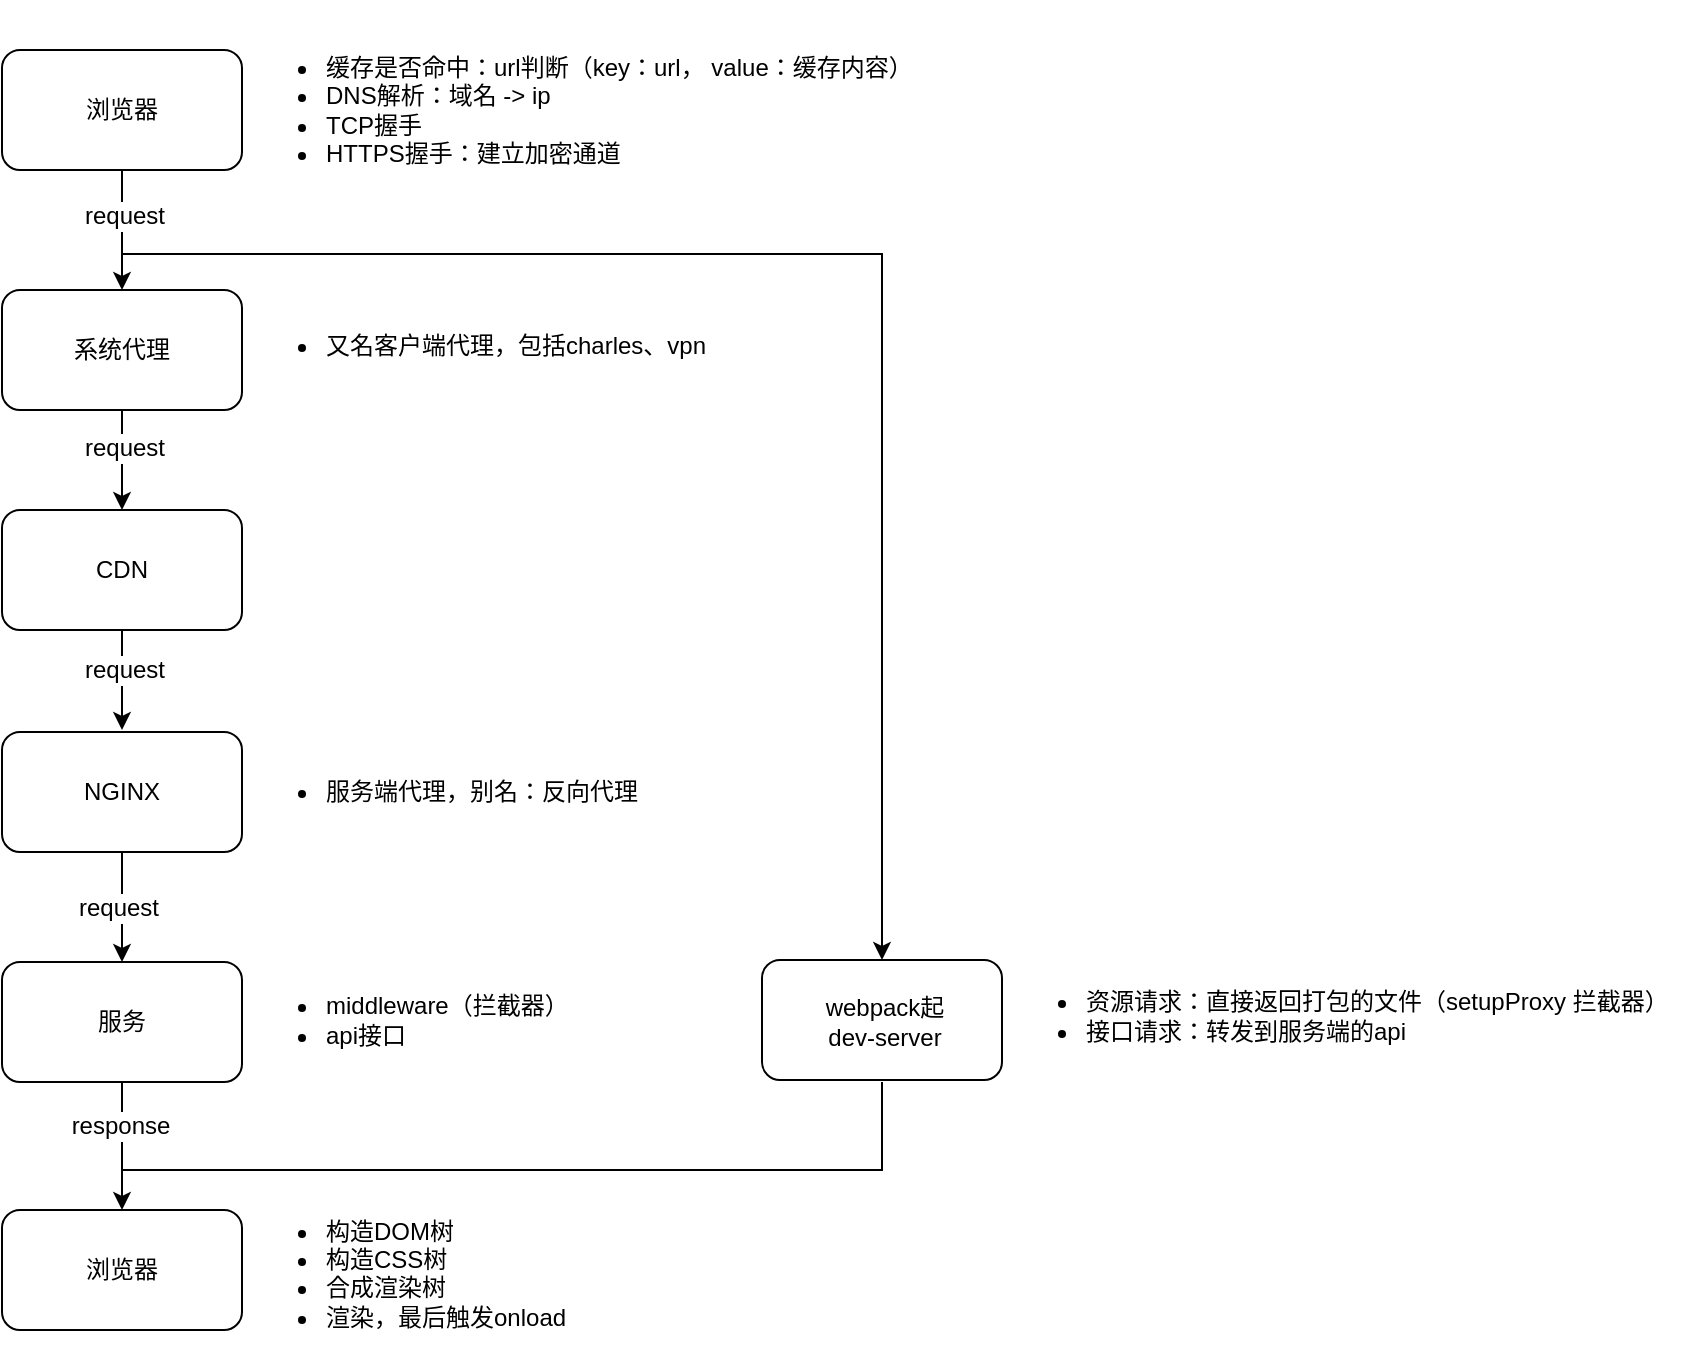 <mxfile version="17.4.6" type="github">
  <diagram id="JGPQCW5gAmpu3gvBnbKe" name="Page-1">
    <mxGraphModel dx="1018" dy="691" grid="1" gridSize="10" guides="1" tooltips="1" connect="1" arrows="1" fold="1" page="1" pageScale="1" pageWidth="827" pageHeight="1169" math="0" shadow="0">
      <root>
        <mxCell id="0" />
        <mxCell id="1" parent="0" />
        <mxCell id="3CeP4ZvoXlfSYl2eUqAp-17" style="edgeStyle=orthogonalEdgeStyle;rounded=0;orthogonalLoop=1;jettySize=auto;html=1;exitX=0.5;exitY=1;exitDx=0;exitDy=0;entryX=0.5;entryY=0;entryDx=0;entryDy=0;fontSize=12;" edge="1" parent="1" source="3CeP4ZvoXlfSYl2eUqAp-1" target="3CeP4ZvoXlfSYl2eUqAp-3">
          <mxGeometry relative="1" as="geometry" />
        </mxCell>
        <mxCell id="3CeP4ZvoXlfSYl2eUqAp-18" value="request" style="edgeLabel;html=1;align=center;verticalAlign=middle;resizable=0;points=[];fontSize=12;" vertex="1" connectable="0" parent="3CeP4ZvoXlfSYl2eUqAp-17">
          <mxGeometry x="-0.25" y="1" relative="1" as="geometry">
            <mxPoint as="offset" />
          </mxGeometry>
        </mxCell>
        <mxCell id="3CeP4ZvoXlfSYl2eUqAp-1" value="" style="rounded=1;whiteSpace=wrap;html=1;" vertex="1" parent="1">
          <mxGeometry x="40" y="60" width="120" height="60" as="geometry" />
        </mxCell>
        <mxCell id="3CeP4ZvoXlfSYl2eUqAp-2" value="浏览器" style="text;html=1;strokeColor=none;fillColor=none;align=center;verticalAlign=middle;whiteSpace=wrap;rounded=0;" vertex="1" parent="1">
          <mxGeometry x="70" y="75" width="60" height="30" as="geometry" />
        </mxCell>
        <mxCell id="3CeP4ZvoXlfSYl2eUqAp-22" style="edgeStyle=orthogonalEdgeStyle;rounded=0;orthogonalLoop=1;jettySize=auto;html=1;fontSize=12;entryX=0.5;entryY=0;entryDx=0;entryDy=0;" edge="1" parent="1" source="3CeP4ZvoXlfSYl2eUqAp-3" target="3CeP4ZvoXlfSYl2eUqAp-7">
          <mxGeometry relative="1" as="geometry">
            <mxPoint x="100" y="290" as="targetPoint" />
          </mxGeometry>
        </mxCell>
        <mxCell id="3CeP4ZvoXlfSYl2eUqAp-26" value="request" style="edgeLabel;html=1;align=center;verticalAlign=middle;resizable=0;points=[];fontSize=12;" vertex="1" connectable="0" parent="3CeP4ZvoXlfSYl2eUqAp-22">
          <mxGeometry x="-0.24" y="1" relative="1" as="geometry">
            <mxPoint as="offset" />
          </mxGeometry>
        </mxCell>
        <mxCell id="3CeP4ZvoXlfSYl2eUqAp-3" value="" style="rounded=1;whiteSpace=wrap;html=1;" vertex="1" parent="1">
          <mxGeometry x="40" y="180" width="120" height="60" as="geometry" />
        </mxCell>
        <mxCell id="3CeP4ZvoXlfSYl2eUqAp-4" value="系统代理" style="text;html=1;strokeColor=none;fillColor=none;align=center;verticalAlign=middle;whiteSpace=wrap;rounded=0;" vertex="1" parent="1">
          <mxGeometry x="70" y="195" width="60" height="30" as="geometry" />
        </mxCell>
        <mxCell id="3CeP4ZvoXlfSYl2eUqAp-41" style="edgeStyle=orthogonalEdgeStyle;rounded=0;orthogonalLoop=1;jettySize=auto;html=1;exitX=0.5;exitY=1;exitDx=0;exitDy=0;entryX=0.5;entryY=0;entryDx=0;entryDy=0;fontSize=12;" edge="1" parent="1" source="3CeP4ZvoXlfSYl2eUqAp-5" target="3CeP4ZvoXlfSYl2eUqAp-39">
          <mxGeometry relative="1" as="geometry" />
        </mxCell>
        <mxCell id="3CeP4ZvoXlfSYl2eUqAp-43" value="response" style="edgeLabel;html=1;align=center;verticalAlign=middle;resizable=0;points=[];fontSize=12;" vertex="1" connectable="0" parent="3CeP4ZvoXlfSYl2eUqAp-41">
          <mxGeometry x="-0.359" y="-1" relative="1" as="geometry">
            <mxPoint y="1" as="offset" />
          </mxGeometry>
        </mxCell>
        <mxCell id="3CeP4ZvoXlfSYl2eUqAp-5" value="" style="rounded=1;whiteSpace=wrap;html=1;" vertex="1" parent="1">
          <mxGeometry x="40" y="516" width="120" height="60" as="geometry" />
        </mxCell>
        <mxCell id="3CeP4ZvoXlfSYl2eUqAp-6" value="服务" style="text;html=1;strokeColor=none;fillColor=none;align=center;verticalAlign=middle;whiteSpace=wrap;rounded=0;" vertex="1" parent="1">
          <mxGeometry x="70" y="531" width="60" height="30" as="geometry" />
        </mxCell>
        <mxCell id="3CeP4ZvoXlfSYl2eUqAp-25" style="edgeStyle=orthogonalEdgeStyle;rounded=0;orthogonalLoop=1;jettySize=auto;html=1;exitX=0.5;exitY=1;exitDx=0;exitDy=0;fontSize=12;" edge="1" parent="1" source="3CeP4ZvoXlfSYl2eUqAp-7">
          <mxGeometry relative="1" as="geometry">
            <mxPoint x="100" y="400" as="targetPoint" />
          </mxGeometry>
        </mxCell>
        <mxCell id="3CeP4ZvoXlfSYl2eUqAp-27" value="request" style="edgeLabel;html=1;align=center;verticalAlign=middle;resizable=0;points=[];fontSize=12;" vertex="1" connectable="0" parent="3CeP4ZvoXlfSYl2eUqAp-25">
          <mxGeometry x="-0.2" y="1" relative="1" as="geometry">
            <mxPoint as="offset" />
          </mxGeometry>
        </mxCell>
        <mxCell id="3CeP4ZvoXlfSYl2eUqAp-7" value="" style="rounded=1;whiteSpace=wrap;html=1;" vertex="1" parent="1">
          <mxGeometry x="40" y="290" width="120" height="60" as="geometry" />
        </mxCell>
        <mxCell id="3CeP4ZvoXlfSYl2eUqAp-8" value="CDN" style="text;html=1;strokeColor=none;fillColor=none;align=center;verticalAlign=middle;whiteSpace=wrap;rounded=0;" vertex="1" parent="1">
          <mxGeometry x="70" y="305" width="60" height="30" as="geometry" />
        </mxCell>
        <mxCell id="3CeP4ZvoXlfSYl2eUqAp-16" value="&lt;ul style=&quot;font-size: 12px&quot;&gt;&lt;li&gt;缓存是否命中：url判断（key：url， value：缓存内容）&lt;/li&gt;&lt;li&gt;DNS解析：域名 -&amp;gt; ip&lt;/li&gt;&lt;li&gt;TCP握手&lt;/li&gt;&lt;li&gt;HTTPS握手：建立加密通道&lt;/li&gt;&lt;/ul&gt;" style="text;strokeColor=none;fillColor=none;html=1;whiteSpace=wrap;verticalAlign=middle;overflow=hidden;fontSize=19;" vertex="1" parent="1">
          <mxGeometry x="160" y="35" width="620" height="110" as="geometry" />
        </mxCell>
        <mxCell id="3CeP4ZvoXlfSYl2eUqAp-19" value="&lt;ul&gt;&lt;li&gt;又名客户端代理，包括charles、vpn&lt;/li&gt;&lt;/ul&gt;" style="text;strokeColor=none;fillColor=none;html=1;whiteSpace=wrap;verticalAlign=middle;overflow=hidden;fontSize=12;" vertex="1" parent="1">
          <mxGeometry x="160" y="168" width="460" height="80" as="geometry" />
        </mxCell>
        <mxCell id="3CeP4ZvoXlfSYl2eUqAp-29" style="edgeStyle=orthogonalEdgeStyle;rounded=0;orthogonalLoop=1;jettySize=auto;html=1;exitX=0.5;exitY=1;exitDx=0;exitDy=0;entryX=0.5;entryY=0;entryDx=0;entryDy=0;fontSize=12;" edge="1" parent="1" source="3CeP4ZvoXlfSYl2eUqAp-23" target="3CeP4ZvoXlfSYl2eUqAp-5">
          <mxGeometry relative="1" as="geometry" />
        </mxCell>
        <mxCell id="3CeP4ZvoXlfSYl2eUqAp-30" value="request" style="edgeLabel;html=1;align=center;verticalAlign=middle;resizable=0;points=[];fontSize=12;" vertex="1" connectable="0" parent="3CeP4ZvoXlfSYl2eUqAp-29">
          <mxGeometry x="0.018" y="-2" relative="1" as="geometry">
            <mxPoint as="offset" />
          </mxGeometry>
        </mxCell>
        <mxCell id="3CeP4ZvoXlfSYl2eUqAp-23" value="" style="rounded=1;whiteSpace=wrap;html=1;" vertex="1" parent="1">
          <mxGeometry x="40" y="401" width="120" height="60" as="geometry" />
        </mxCell>
        <mxCell id="3CeP4ZvoXlfSYl2eUqAp-24" value="NGINX" style="text;html=1;strokeColor=none;fillColor=none;align=center;verticalAlign=middle;whiteSpace=wrap;rounded=0;" vertex="1" parent="1">
          <mxGeometry x="70" y="416" width="60" height="30" as="geometry" />
        </mxCell>
        <mxCell id="3CeP4ZvoXlfSYl2eUqAp-31" value="&lt;ul&gt;&lt;li&gt;middleware（拦截器）&lt;/li&gt;&lt;li&gt;api接口&lt;/li&gt;&lt;/ul&gt;" style="text;strokeColor=none;fillColor=none;html=1;whiteSpace=wrap;verticalAlign=middle;overflow=hidden;fontSize=12;" vertex="1" parent="1">
          <mxGeometry x="160" y="505" width="260" height="80" as="geometry" />
        </mxCell>
        <mxCell id="3CeP4ZvoXlfSYl2eUqAp-34" value="" style="endArrow=classic;html=1;rounded=0;fontSize=12;entryX=0.5;entryY=0;entryDx=0;entryDy=0;" edge="1" parent="1" target="3CeP4ZvoXlfSYl2eUqAp-35">
          <mxGeometry width="50" height="50" relative="1" as="geometry">
            <mxPoint x="100" y="162" as="sourcePoint" />
            <mxPoint x="480" y="510" as="targetPoint" />
            <Array as="points">
              <mxPoint x="480" y="162" />
            </Array>
          </mxGeometry>
        </mxCell>
        <mxCell id="3CeP4ZvoXlfSYl2eUqAp-35" value="" style="rounded=1;whiteSpace=wrap;html=1;" vertex="1" parent="1">
          <mxGeometry x="420" y="515" width="120" height="60" as="geometry" />
        </mxCell>
        <mxCell id="3CeP4ZvoXlfSYl2eUqAp-36" value="webpack起dev-server" style="text;html=1;strokeColor=none;fillColor=none;align=center;verticalAlign=middle;whiteSpace=wrap;rounded=0;" vertex="1" parent="1">
          <mxGeometry x="442" y="531" width="79" height="30" as="geometry" />
        </mxCell>
        <mxCell id="3CeP4ZvoXlfSYl2eUqAp-37" value="&lt;ul&gt;&lt;li&gt;服务端代理，别名：反向代理&lt;/li&gt;&lt;/ul&gt;" style="text;strokeColor=none;fillColor=none;html=1;whiteSpace=wrap;verticalAlign=middle;overflow=hidden;fontSize=12;" vertex="1" parent="1">
          <mxGeometry x="160" y="391" width="290" height="80" as="geometry" />
        </mxCell>
        <mxCell id="3CeP4ZvoXlfSYl2eUqAp-38" value="&lt;ul&gt;&lt;li&gt;资源请求：直接返回打包的文件（setupProxy 拦截器）&lt;/li&gt;&lt;li&gt;接口请求：转发到服务端的api&lt;/li&gt;&lt;/ul&gt;" style="text;strokeColor=none;fillColor=none;html=1;whiteSpace=wrap;verticalAlign=middle;overflow=hidden;fontSize=12;" vertex="1" parent="1">
          <mxGeometry x="540" y="500" width="340" height="85" as="geometry" />
        </mxCell>
        <mxCell id="3CeP4ZvoXlfSYl2eUqAp-39" value="" style="rounded=1;whiteSpace=wrap;html=1;" vertex="1" parent="1">
          <mxGeometry x="40" y="640" width="120" height="60" as="geometry" />
        </mxCell>
        <mxCell id="3CeP4ZvoXlfSYl2eUqAp-40" value="浏览器" style="text;html=1;strokeColor=none;fillColor=none;align=center;verticalAlign=middle;whiteSpace=wrap;rounded=0;" vertex="1" parent="1">
          <mxGeometry x="70" y="655" width="60" height="30" as="geometry" />
        </mxCell>
        <mxCell id="3CeP4ZvoXlfSYl2eUqAp-44" value="" style="endArrow=none;html=1;rounded=0;fontSize=12;" edge="1" parent="1">
          <mxGeometry width="50" height="50" relative="1" as="geometry">
            <mxPoint x="100" y="620" as="sourcePoint" />
            <mxPoint x="480" y="576" as="targetPoint" />
            <Array as="points">
              <mxPoint x="480" y="620" />
            </Array>
          </mxGeometry>
        </mxCell>
        <mxCell id="3CeP4ZvoXlfSYl2eUqAp-45" value="&lt;ul&gt;&lt;li&gt;构造DOM树&lt;/li&gt;&lt;li&gt;构造CSS树&lt;/li&gt;&lt;li&gt;合成渲染树&lt;/li&gt;&lt;li&gt;渲染，最后触发onload&lt;/li&gt;&lt;/ul&gt;" style="text;strokeColor=none;fillColor=none;html=1;whiteSpace=wrap;verticalAlign=middle;overflow=hidden;fontSize=12;" vertex="1" parent="1">
          <mxGeometry x="160" y="629" width="290" height="80" as="geometry" />
        </mxCell>
      </root>
    </mxGraphModel>
  </diagram>
</mxfile>
